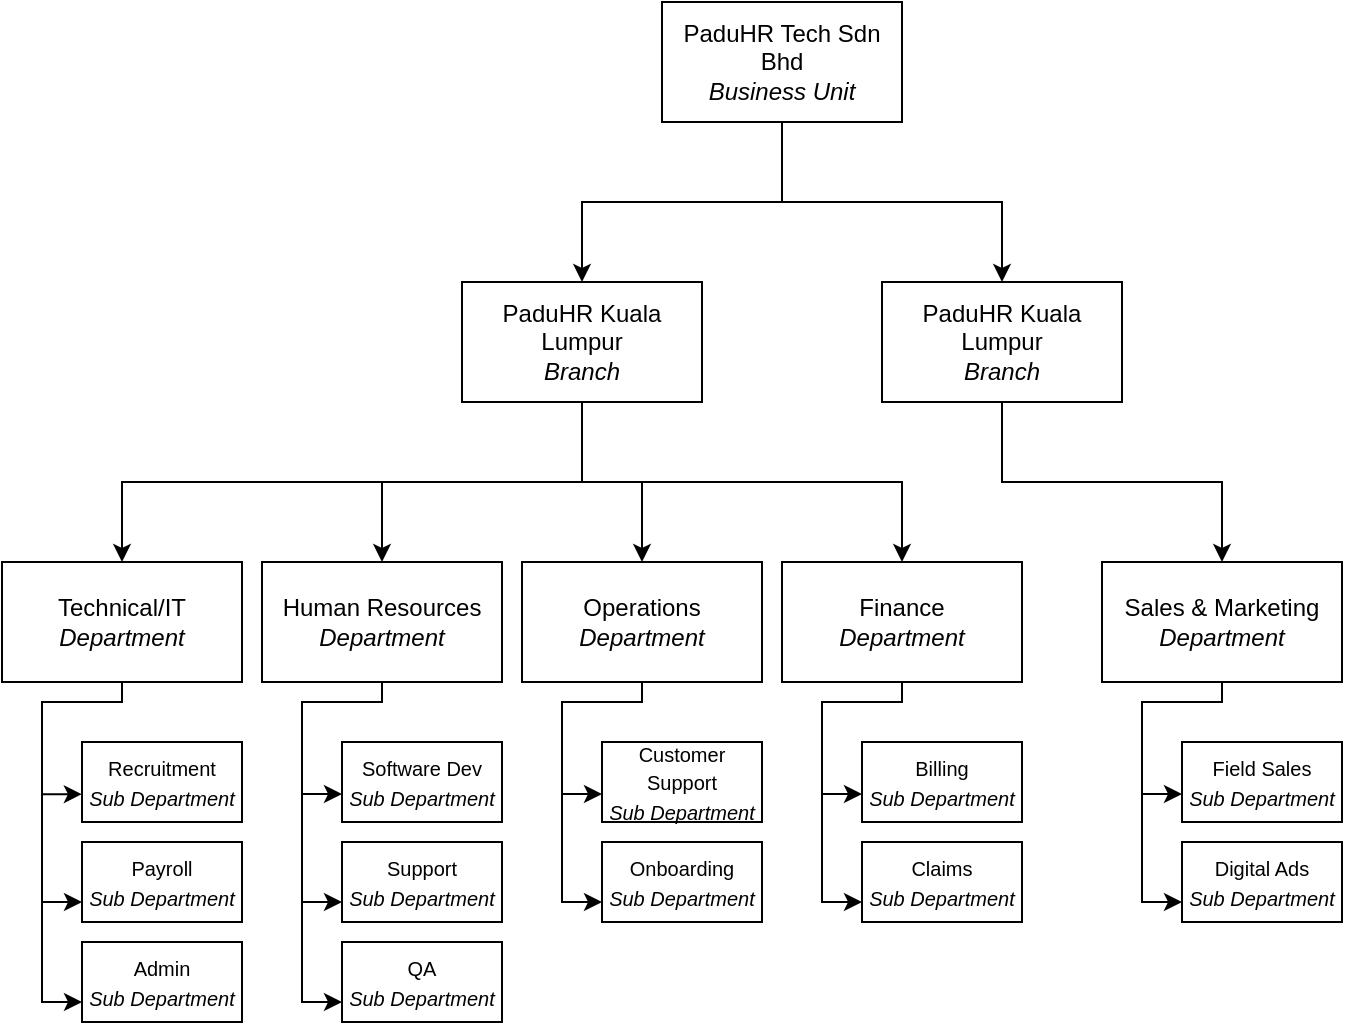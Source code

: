 <mxfile version="27.2.0">
  <diagram name="Page-1" id="_X6z2vZQXIivaYMg-jN1">
    <mxGraphModel dx="1388" dy="659" grid="1" gridSize="10" guides="1" tooltips="1" connect="1" arrows="1" fold="1" page="1" pageScale="1" pageWidth="850" pageHeight="1100" math="0" shadow="0">
      <root>
        <mxCell id="0" />
        <mxCell id="1" parent="0" />
        <mxCell id="cGIqE5uQFAJWBZUV_9gU-5" value="" style="edgeStyle=orthogonalEdgeStyle;rounded=0;orthogonalLoop=1;jettySize=auto;html=1;" edge="1" parent="1" source="cGIqE5uQFAJWBZUV_9gU-2" target="cGIqE5uQFAJWBZUV_9gU-4">
          <mxGeometry relative="1" as="geometry" />
        </mxCell>
        <mxCell id="cGIqE5uQFAJWBZUV_9gU-9" style="edgeStyle=orthogonalEdgeStyle;rounded=0;orthogonalLoop=1;jettySize=auto;html=1;entryX=0.5;entryY=0;entryDx=0;entryDy=0;" edge="1" parent="1" source="cGIqE5uQFAJWBZUV_9gU-2" target="cGIqE5uQFAJWBZUV_9gU-8">
          <mxGeometry relative="1" as="geometry" />
        </mxCell>
        <mxCell id="cGIqE5uQFAJWBZUV_9gU-2" value="PaduHR Tech Sdn Bhd&lt;div&gt;&lt;i&gt;Business Unit&lt;/i&gt;&lt;/div&gt;" style="rounded=0;whiteSpace=wrap;html=1;" vertex="1" parent="1">
          <mxGeometry x="410" y="80" width="120" height="60" as="geometry" />
        </mxCell>
        <mxCell id="cGIqE5uQFAJWBZUV_9gU-11" value="" style="edgeStyle=orthogonalEdgeStyle;rounded=0;orthogonalLoop=1;jettySize=auto;html=1;" edge="1" parent="1" source="cGIqE5uQFAJWBZUV_9gU-4" target="cGIqE5uQFAJWBZUV_9gU-10">
          <mxGeometry relative="1" as="geometry" />
        </mxCell>
        <mxCell id="cGIqE5uQFAJWBZUV_9gU-13" style="edgeStyle=orthogonalEdgeStyle;rounded=0;orthogonalLoop=1;jettySize=auto;html=1;entryX=0.5;entryY=0;entryDx=0;entryDy=0;" edge="1" parent="1" source="cGIqE5uQFAJWBZUV_9gU-4" target="cGIqE5uQFAJWBZUV_9gU-12">
          <mxGeometry relative="1" as="geometry">
            <Array as="points">
              <mxPoint x="370" y="320" />
              <mxPoint x="140" y="320" />
            </Array>
          </mxGeometry>
        </mxCell>
        <mxCell id="cGIqE5uQFAJWBZUV_9gU-16" style="edgeStyle=orthogonalEdgeStyle;rounded=0;orthogonalLoop=1;jettySize=auto;html=1;exitX=0.5;exitY=1;exitDx=0;exitDy=0;" edge="1" parent="1" source="cGIqE5uQFAJWBZUV_9gU-4" target="cGIqE5uQFAJWBZUV_9gU-14">
          <mxGeometry relative="1" as="geometry" />
        </mxCell>
        <mxCell id="cGIqE5uQFAJWBZUV_9gU-17" style="edgeStyle=orthogonalEdgeStyle;rounded=0;orthogonalLoop=1;jettySize=auto;html=1;exitX=0.5;exitY=1;exitDx=0;exitDy=0;" edge="1" parent="1" source="cGIqE5uQFAJWBZUV_9gU-4" target="cGIqE5uQFAJWBZUV_9gU-15">
          <mxGeometry relative="1" as="geometry" />
        </mxCell>
        <mxCell id="cGIqE5uQFAJWBZUV_9gU-4" value="PaduHR Kuala Lumpur&lt;div&gt;&lt;i&gt;Branch&lt;/i&gt;&lt;/div&gt;" style="whiteSpace=wrap;html=1;rounded=0;" vertex="1" parent="1">
          <mxGeometry x="310" y="220" width="120" height="60" as="geometry" />
        </mxCell>
        <mxCell id="cGIqE5uQFAJWBZUV_9gU-19" style="edgeStyle=orthogonalEdgeStyle;rounded=0;orthogonalLoop=1;jettySize=auto;html=1;exitX=0.5;exitY=1;exitDx=0;exitDy=0;entryX=0.5;entryY=0;entryDx=0;entryDy=0;" edge="1" parent="1" source="cGIqE5uQFAJWBZUV_9gU-8" target="cGIqE5uQFAJWBZUV_9gU-18">
          <mxGeometry relative="1" as="geometry" />
        </mxCell>
        <mxCell id="cGIqE5uQFAJWBZUV_9gU-8" value="PaduHR Kuala Lumpur&lt;div&gt;&lt;i&gt;Branch&lt;/i&gt;&lt;/div&gt;" style="whiteSpace=wrap;html=1;rounded=0;" vertex="1" parent="1">
          <mxGeometry x="520" y="220" width="120" height="60" as="geometry" />
        </mxCell>
        <mxCell id="cGIqE5uQFAJWBZUV_9gU-10" value="Human Resources&lt;br&gt;&lt;i&gt;Department&lt;/i&gt;" style="whiteSpace=wrap;html=1;rounded=0;" vertex="1" parent="1">
          <mxGeometry x="210" y="360" width="120" height="60" as="geometry" />
        </mxCell>
        <mxCell id="cGIqE5uQFAJWBZUV_9gU-34" style="edgeStyle=orthogonalEdgeStyle;rounded=0;orthogonalLoop=1;jettySize=auto;html=1;exitX=0.5;exitY=1;exitDx=0;exitDy=0;entryX=0;entryY=0.75;entryDx=0;entryDy=0;" edge="1" parent="1" source="cGIqE5uQFAJWBZUV_9gU-12" target="cGIqE5uQFAJWBZUV_9gU-22">
          <mxGeometry relative="1" as="geometry">
            <Array as="points">
              <mxPoint x="140" y="430" />
              <mxPoint x="100" y="430" />
              <mxPoint x="100" y="580" />
            </Array>
          </mxGeometry>
        </mxCell>
        <mxCell id="cGIqE5uQFAJWBZUV_9gU-36" style="edgeStyle=orthogonalEdgeStyle;rounded=0;orthogonalLoop=1;jettySize=auto;html=1;entryX=0;entryY=0.75;entryDx=0;entryDy=0;" edge="1" parent="1" source="cGIqE5uQFAJWBZUV_9gU-12" target="cGIqE5uQFAJWBZUV_9gU-21">
          <mxGeometry relative="1" as="geometry">
            <Array as="points">
              <mxPoint x="140" y="430" />
              <mxPoint x="100" y="430" />
              <mxPoint x="100" y="530" />
            </Array>
          </mxGeometry>
        </mxCell>
        <mxCell id="cGIqE5uQFAJWBZUV_9gU-12" value="Technical/IT&lt;br&gt;&lt;i&gt;Department&lt;/i&gt;" style="whiteSpace=wrap;html=1;rounded=0;" vertex="1" parent="1">
          <mxGeometry x="80" y="360" width="120" height="60" as="geometry" />
        </mxCell>
        <mxCell id="cGIqE5uQFAJWBZUV_9gU-14" value="Operations&lt;br&gt;&lt;i&gt;Department&lt;/i&gt;" style="whiteSpace=wrap;html=1;rounded=0;" vertex="1" parent="1">
          <mxGeometry x="340" y="360" width="120" height="60" as="geometry" />
        </mxCell>
        <mxCell id="cGIqE5uQFAJWBZUV_9gU-15" value="Finance&lt;br&gt;&lt;i&gt;Department&lt;/i&gt;" style="whiteSpace=wrap;html=1;rounded=0;" vertex="1" parent="1">
          <mxGeometry x="470" y="360" width="120" height="60" as="geometry" />
        </mxCell>
        <mxCell id="cGIqE5uQFAJWBZUV_9gU-18" value="Sales &amp;amp; Marketing&lt;br&gt;&lt;i&gt;Department&lt;/i&gt;" style="whiteSpace=wrap;html=1;rounded=0;" vertex="1" parent="1">
          <mxGeometry x="630" y="360" width="120" height="60" as="geometry" />
        </mxCell>
        <mxCell id="cGIqE5uQFAJWBZUV_9gU-20" value="&lt;font style=&quot;font-size: 10px;&quot;&gt;Recruitment&lt;br&gt;&lt;i&gt;Sub Department&lt;/i&gt;&lt;/font&gt;" style="whiteSpace=wrap;html=1;rounded=0;" vertex="1" parent="1">
          <mxGeometry x="120" y="450" width="80" height="40" as="geometry" />
        </mxCell>
        <mxCell id="cGIqE5uQFAJWBZUV_9gU-21" value="&lt;font style=&quot;font-size: 10px;&quot;&gt;Payroll&lt;br&gt;&lt;i&gt;Sub Department&lt;/i&gt;&lt;/font&gt;" style="whiteSpace=wrap;html=1;rounded=0;" vertex="1" parent="1">
          <mxGeometry x="120" y="500" width="80" height="40" as="geometry" />
        </mxCell>
        <mxCell id="cGIqE5uQFAJWBZUV_9gU-22" value="&lt;font style=&quot;font-size: 10px;&quot;&gt;Admin&lt;br&gt;&lt;i&gt;Sub Department&lt;/i&gt;&lt;/font&gt;" style="whiteSpace=wrap;html=1;rounded=0;" vertex="1" parent="1">
          <mxGeometry x="120" y="550" width="80" height="40" as="geometry" />
        </mxCell>
        <mxCell id="cGIqE5uQFAJWBZUV_9gU-23" value="&lt;font style=&quot;font-size: 10px;&quot;&gt;Software Dev&lt;br&gt;&lt;i&gt;Sub Department&lt;/i&gt;&lt;/font&gt;" style="whiteSpace=wrap;html=1;rounded=0;" vertex="1" parent="1">
          <mxGeometry x="250" y="450" width="80" height="40" as="geometry" />
        </mxCell>
        <mxCell id="cGIqE5uQFAJWBZUV_9gU-24" value="&lt;font style=&quot;font-size: 10px;&quot;&gt;Support&lt;br&gt;&lt;i&gt;Sub Department&lt;/i&gt;&lt;/font&gt;" style="whiteSpace=wrap;html=1;rounded=0;" vertex="1" parent="1">
          <mxGeometry x="250" y="500" width="80" height="40" as="geometry" />
        </mxCell>
        <mxCell id="cGIqE5uQFAJWBZUV_9gU-25" value="&lt;font style=&quot;font-size: 10px;&quot;&gt;QA&lt;br&gt;&lt;i&gt;Sub Department&lt;/i&gt;&lt;/font&gt;" style="whiteSpace=wrap;html=1;rounded=0;" vertex="1" parent="1">
          <mxGeometry x="250" y="550" width="80" height="40" as="geometry" />
        </mxCell>
        <mxCell id="cGIqE5uQFAJWBZUV_9gU-26" value="&lt;font style=&quot;font-size: 10px;&quot;&gt;Customer Support&lt;br&gt;&lt;i&gt;Sub Department&lt;/i&gt;&lt;/font&gt;" style="whiteSpace=wrap;html=1;rounded=0;" vertex="1" parent="1">
          <mxGeometry x="380" y="450" width="80" height="40" as="geometry" />
        </mxCell>
        <mxCell id="cGIqE5uQFAJWBZUV_9gU-27" value="&lt;font style=&quot;font-size: 10px;&quot;&gt;Onboarding&lt;br&gt;&lt;i&gt;Sub Department&lt;/i&gt;&lt;/font&gt;" style="whiteSpace=wrap;html=1;rounded=0;" vertex="1" parent="1">
          <mxGeometry x="380" y="500" width="80" height="40" as="geometry" />
        </mxCell>
        <mxCell id="cGIqE5uQFAJWBZUV_9gU-29" value="&lt;font style=&quot;font-size: 10px;&quot;&gt;Billing&lt;br&gt;&lt;i&gt;Sub Department&lt;/i&gt;&lt;/font&gt;" style="whiteSpace=wrap;html=1;rounded=0;" vertex="1" parent="1">
          <mxGeometry x="510" y="450" width="80" height="40" as="geometry" />
        </mxCell>
        <mxCell id="cGIqE5uQFAJWBZUV_9gU-30" value="&lt;font style=&quot;font-size: 10px;&quot;&gt;Claims&lt;br&gt;&lt;i&gt;Sub Department&lt;/i&gt;&lt;/font&gt;" style="whiteSpace=wrap;html=1;rounded=0;" vertex="1" parent="1">
          <mxGeometry x="510" y="500" width="80" height="40" as="geometry" />
        </mxCell>
        <mxCell id="cGIqE5uQFAJWBZUV_9gU-32" value="&lt;font style=&quot;font-size: 10px;&quot;&gt;Field Sales&lt;br&gt;&lt;i&gt;Sub Department&lt;/i&gt;&lt;/font&gt;" style="whiteSpace=wrap;html=1;rounded=0;" vertex="1" parent="1">
          <mxGeometry x="670" y="450" width="80" height="40" as="geometry" />
        </mxCell>
        <mxCell id="cGIqE5uQFAJWBZUV_9gU-33" value="&lt;font style=&quot;font-size: 10px;&quot;&gt;Digital Ads&lt;br&gt;&lt;i&gt;Sub Department&lt;/i&gt;&lt;/font&gt;" style="whiteSpace=wrap;html=1;rounded=0;" vertex="1" parent="1">
          <mxGeometry x="670" y="500" width="80" height="40" as="geometry" />
        </mxCell>
        <mxCell id="cGIqE5uQFAJWBZUV_9gU-35" style="edgeStyle=orthogonalEdgeStyle;rounded=0;orthogonalLoop=1;jettySize=auto;html=1;exitX=0.5;exitY=1;exitDx=0;exitDy=0;entryX=-0.001;entryY=0.652;entryDx=0;entryDy=0;entryPerimeter=0;" edge="1" parent="1" source="cGIqE5uQFAJWBZUV_9gU-12" target="cGIqE5uQFAJWBZUV_9gU-20">
          <mxGeometry relative="1" as="geometry">
            <Array as="points">
              <mxPoint x="140" y="430" />
              <mxPoint x="100" y="430" />
              <mxPoint x="100" y="476" />
            </Array>
          </mxGeometry>
        </mxCell>
        <mxCell id="cGIqE5uQFAJWBZUV_9gU-37" style="edgeStyle=orthogonalEdgeStyle;rounded=0;orthogonalLoop=1;jettySize=auto;html=1;exitX=0.5;exitY=1;exitDx=0;exitDy=0;entryX=0;entryY=0.75;entryDx=0;entryDy=0;" edge="1" parent="1">
          <mxGeometry relative="1" as="geometry">
            <mxPoint x="270" y="420" as="sourcePoint" />
            <mxPoint x="250" y="580" as="targetPoint" />
            <Array as="points">
              <mxPoint x="270" y="430" />
              <mxPoint x="230" y="430" />
              <mxPoint x="230" y="580" />
            </Array>
          </mxGeometry>
        </mxCell>
        <mxCell id="cGIqE5uQFAJWBZUV_9gU-38" style="edgeStyle=orthogonalEdgeStyle;rounded=0;orthogonalLoop=1;jettySize=auto;html=1;entryX=0;entryY=0.75;entryDx=0;entryDy=0;" edge="1" parent="1">
          <mxGeometry relative="1" as="geometry">
            <mxPoint x="270" y="420" as="sourcePoint" />
            <mxPoint x="250" y="530" as="targetPoint" />
            <Array as="points">
              <mxPoint x="270" y="430" />
              <mxPoint x="230" y="430" />
              <mxPoint x="230" y="530" />
            </Array>
          </mxGeometry>
        </mxCell>
        <mxCell id="cGIqE5uQFAJWBZUV_9gU-39" style="edgeStyle=orthogonalEdgeStyle;rounded=0;orthogonalLoop=1;jettySize=auto;html=1;exitX=0.5;exitY=1;exitDx=0;exitDy=0;entryX=-0.001;entryY=0.652;entryDx=0;entryDy=0;entryPerimeter=0;" edge="1" parent="1">
          <mxGeometry relative="1" as="geometry">
            <mxPoint x="270" y="420" as="sourcePoint" />
            <mxPoint x="250" y="476" as="targetPoint" />
            <Array as="points">
              <mxPoint x="270" y="430" />
              <mxPoint x="230" y="430" />
              <mxPoint x="230" y="476" />
            </Array>
          </mxGeometry>
        </mxCell>
        <mxCell id="cGIqE5uQFAJWBZUV_9gU-41" style="edgeStyle=orthogonalEdgeStyle;rounded=0;orthogonalLoop=1;jettySize=auto;html=1;entryX=0;entryY=0.75;entryDx=0;entryDy=0;" edge="1" parent="1">
          <mxGeometry relative="1" as="geometry">
            <mxPoint x="400" y="420" as="sourcePoint" />
            <mxPoint x="380" y="530" as="targetPoint" />
            <Array as="points">
              <mxPoint x="400" y="430" />
              <mxPoint x="360" y="430" />
              <mxPoint x="360" y="530" />
            </Array>
          </mxGeometry>
        </mxCell>
        <mxCell id="cGIqE5uQFAJWBZUV_9gU-42" style="edgeStyle=orthogonalEdgeStyle;rounded=0;orthogonalLoop=1;jettySize=auto;html=1;exitX=0.5;exitY=1;exitDx=0;exitDy=0;entryX=-0.001;entryY=0.652;entryDx=0;entryDy=0;entryPerimeter=0;" edge="1" parent="1">
          <mxGeometry relative="1" as="geometry">
            <mxPoint x="400" y="420" as="sourcePoint" />
            <mxPoint x="380" y="476" as="targetPoint" />
            <Array as="points">
              <mxPoint x="400" y="430" />
              <mxPoint x="360" y="430" />
              <mxPoint x="360" y="476" />
            </Array>
          </mxGeometry>
        </mxCell>
        <mxCell id="cGIqE5uQFAJWBZUV_9gU-44" style="edgeStyle=orthogonalEdgeStyle;rounded=0;orthogonalLoop=1;jettySize=auto;html=1;entryX=0;entryY=0.75;entryDx=0;entryDy=0;" edge="1" parent="1">
          <mxGeometry relative="1" as="geometry">
            <mxPoint x="530" y="420" as="sourcePoint" />
            <mxPoint x="510" y="530" as="targetPoint" />
            <Array as="points">
              <mxPoint x="530" y="430" />
              <mxPoint x="490" y="430" />
              <mxPoint x="490" y="530" />
            </Array>
          </mxGeometry>
        </mxCell>
        <mxCell id="cGIqE5uQFAJWBZUV_9gU-45" style="edgeStyle=orthogonalEdgeStyle;rounded=0;orthogonalLoop=1;jettySize=auto;html=1;exitX=0.5;exitY=1;exitDx=0;exitDy=0;entryX=-0.001;entryY=0.652;entryDx=0;entryDy=0;entryPerimeter=0;" edge="1" parent="1">
          <mxGeometry relative="1" as="geometry">
            <mxPoint x="530" y="420" as="sourcePoint" />
            <mxPoint x="510" y="476" as="targetPoint" />
            <Array as="points">
              <mxPoint x="530" y="430" />
              <mxPoint x="490" y="430" />
              <mxPoint x="490" y="476" />
            </Array>
          </mxGeometry>
        </mxCell>
        <mxCell id="cGIqE5uQFAJWBZUV_9gU-47" style="edgeStyle=orthogonalEdgeStyle;rounded=0;orthogonalLoop=1;jettySize=auto;html=1;entryX=0;entryY=0.75;entryDx=0;entryDy=0;" edge="1" parent="1">
          <mxGeometry relative="1" as="geometry">
            <mxPoint x="690" y="420" as="sourcePoint" />
            <mxPoint x="670" y="530" as="targetPoint" />
            <Array as="points">
              <mxPoint x="690" y="430" />
              <mxPoint x="650" y="430" />
              <mxPoint x="650" y="530" />
            </Array>
          </mxGeometry>
        </mxCell>
        <mxCell id="cGIqE5uQFAJWBZUV_9gU-48" style="edgeStyle=orthogonalEdgeStyle;rounded=0;orthogonalLoop=1;jettySize=auto;html=1;exitX=0.5;exitY=1;exitDx=0;exitDy=0;entryX=-0.001;entryY=0.652;entryDx=0;entryDy=0;entryPerimeter=0;" edge="1" parent="1">
          <mxGeometry relative="1" as="geometry">
            <mxPoint x="690" y="420" as="sourcePoint" />
            <mxPoint x="670" y="476" as="targetPoint" />
            <Array as="points">
              <mxPoint x="690" y="430" />
              <mxPoint x="650" y="430" />
              <mxPoint x="650" y="476" />
            </Array>
          </mxGeometry>
        </mxCell>
      </root>
    </mxGraphModel>
  </diagram>
</mxfile>
